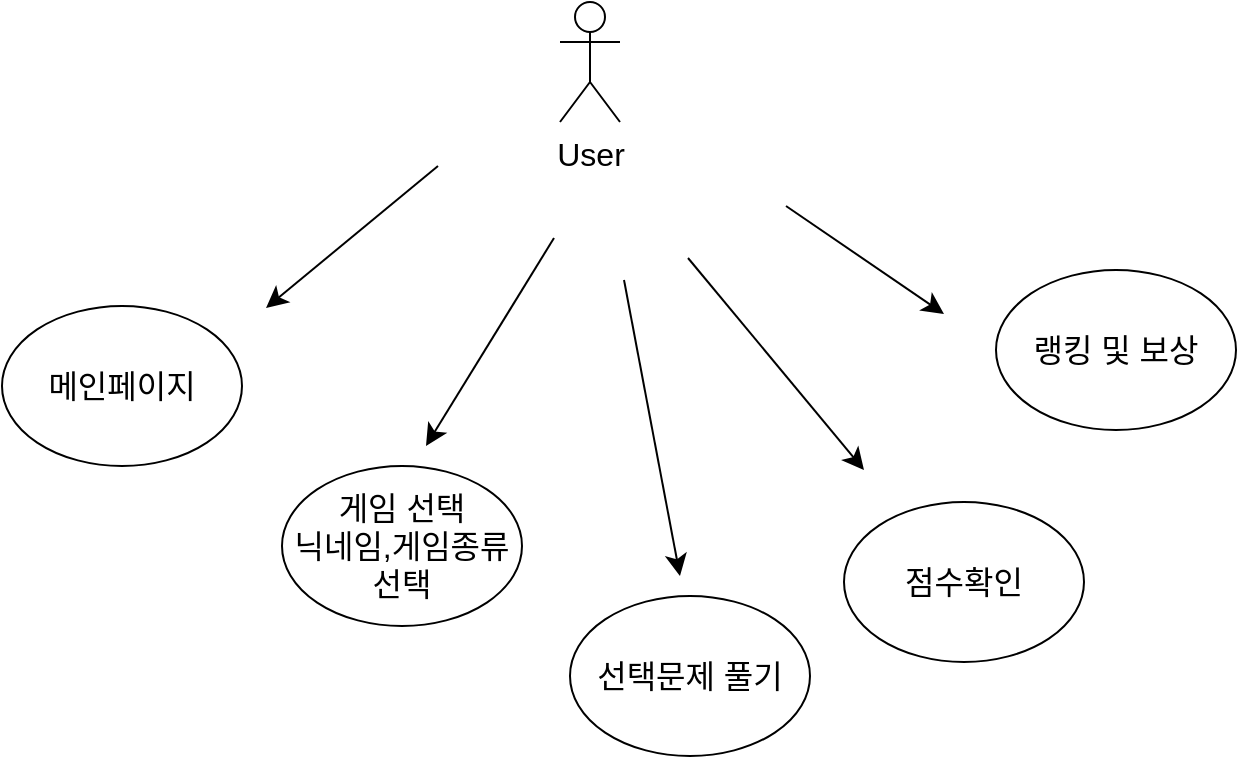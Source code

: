 <mxfile version="22.1.21" type="github">
  <diagram name="페이지-1" id="tjMbeGLDGfOi6D5aleVF">
    <mxGraphModel dx="1091" dy="1185" grid="0" gridSize="10" guides="1" tooltips="1" connect="1" arrows="1" fold="1" page="0" pageScale="1" pageWidth="1169" pageHeight="1654" math="0" shadow="0">
      <root>
        <mxCell id="0" />
        <mxCell id="1" parent="0" />
        <mxCell id="z2bh8KJwpk35vDKDQy6h-1" value="메인페이지" style="ellipse;whiteSpace=wrap;html=1;fontSize=16;" vertex="1" parent="1">
          <mxGeometry x="-125" y="45" width="120" height="80" as="geometry" />
        </mxCell>
        <mxCell id="z2bh8KJwpk35vDKDQy6h-2" value="User" style="shape=umlActor;verticalLabelPosition=bottom;verticalAlign=top;html=1;outlineConnect=0;fontSize=16;" vertex="1" parent="1">
          <mxGeometry x="154" y="-107" width="30" height="60" as="geometry" />
        </mxCell>
        <mxCell id="z2bh8KJwpk35vDKDQy6h-3" value="게임 선택&lt;br&gt;닉네임,게임종류선택" style="ellipse;whiteSpace=wrap;html=1;fontSize=16;" vertex="1" parent="1">
          <mxGeometry x="15" y="125" width="120" height="80" as="geometry" />
        </mxCell>
        <mxCell id="z2bh8KJwpk35vDKDQy6h-4" value="선택문제 풀기&lt;br&gt;" style="ellipse;whiteSpace=wrap;html=1;fontSize=16;" vertex="1" parent="1">
          <mxGeometry x="159" y="190" width="120" height="80" as="geometry" />
        </mxCell>
        <mxCell id="z2bh8KJwpk35vDKDQy6h-5" value="점수확인" style="ellipse;whiteSpace=wrap;html=1;fontSize=16;" vertex="1" parent="1">
          <mxGeometry x="296" y="143" width="120" height="80" as="geometry" />
        </mxCell>
        <mxCell id="z2bh8KJwpk35vDKDQy6h-6" value="랭킹 및 보상" style="ellipse;whiteSpace=wrap;html=1;fontSize=16;" vertex="1" parent="1">
          <mxGeometry x="372" y="27" width="120" height="80" as="geometry" />
        </mxCell>
        <mxCell id="z2bh8KJwpk35vDKDQy6h-8" value="" style="endArrow=classic;html=1;rounded=0;fontSize=12;startSize=8;endSize=8;curved=1;" edge="1" parent="1">
          <mxGeometry width="50" height="50" relative="1" as="geometry">
            <mxPoint x="93" y="-25" as="sourcePoint" />
            <mxPoint x="7" y="46" as="targetPoint" />
          </mxGeometry>
        </mxCell>
        <mxCell id="z2bh8KJwpk35vDKDQy6h-9" value="" style="endArrow=classic;html=1;rounded=0;fontSize=12;startSize=8;endSize=8;curved=1;" edge="1" parent="1">
          <mxGeometry width="50" height="50" relative="1" as="geometry">
            <mxPoint x="186" y="32" as="sourcePoint" />
            <mxPoint x="214" y="180" as="targetPoint" />
          </mxGeometry>
        </mxCell>
        <mxCell id="z2bh8KJwpk35vDKDQy6h-11" value="" style="endArrow=classic;html=1;rounded=0;fontSize=12;startSize=8;endSize=8;curved=1;" edge="1" parent="1">
          <mxGeometry width="50" height="50" relative="1" as="geometry">
            <mxPoint x="267" y="-5" as="sourcePoint" />
            <mxPoint x="346" y="49" as="targetPoint" />
          </mxGeometry>
        </mxCell>
        <mxCell id="z2bh8KJwpk35vDKDQy6h-12" style="edgeStyle=none;curved=1;rounded=0;orthogonalLoop=1;jettySize=auto;html=1;exitX=0.5;exitY=0;exitDx=0;exitDy=0;fontSize=12;startSize=8;endSize=8;" edge="1" parent="1" source="z2bh8KJwpk35vDKDQy6h-4" target="z2bh8KJwpk35vDKDQy6h-4">
          <mxGeometry relative="1" as="geometry" />
        </mxCell>
        <mxCell id="z2bh8KJwpk35vDKDQy6h-13" value="" style="endArrow=classic;html=1;rounded=0;fontSize=12;startSize=8;endSize=8;curved=1;" edge="1" parent="1">
          <mxGeometry width="50" height="50" relative="1" as="geometry">
            <mxPoint x="151" y="11" as="sourcePoint" />
            <mxPoint x="87" y="115" as="targetPoint" />
          </mxGeometry>
        </mxCell>
        <mxCell id="z2bh8KJwpk35vDKDQy6h-14" value="" style="endArrow=classic;html=1;rounded=0;fontSize=12;startSize=8;endSize=8;curved=1;" edge="1" parent="1">
          <mxGeometry width="50" height="50" relative="1" as="geometry">
            <mxPoint x="218" y="21" as="sourcePoint" />
            <mxPoint x="306" y="127" as="targetPoint" />
          </mxGeometry>
        </mxCell>
      </root>
    </mxGraphModel>
  </diagram>
</mxfile>

